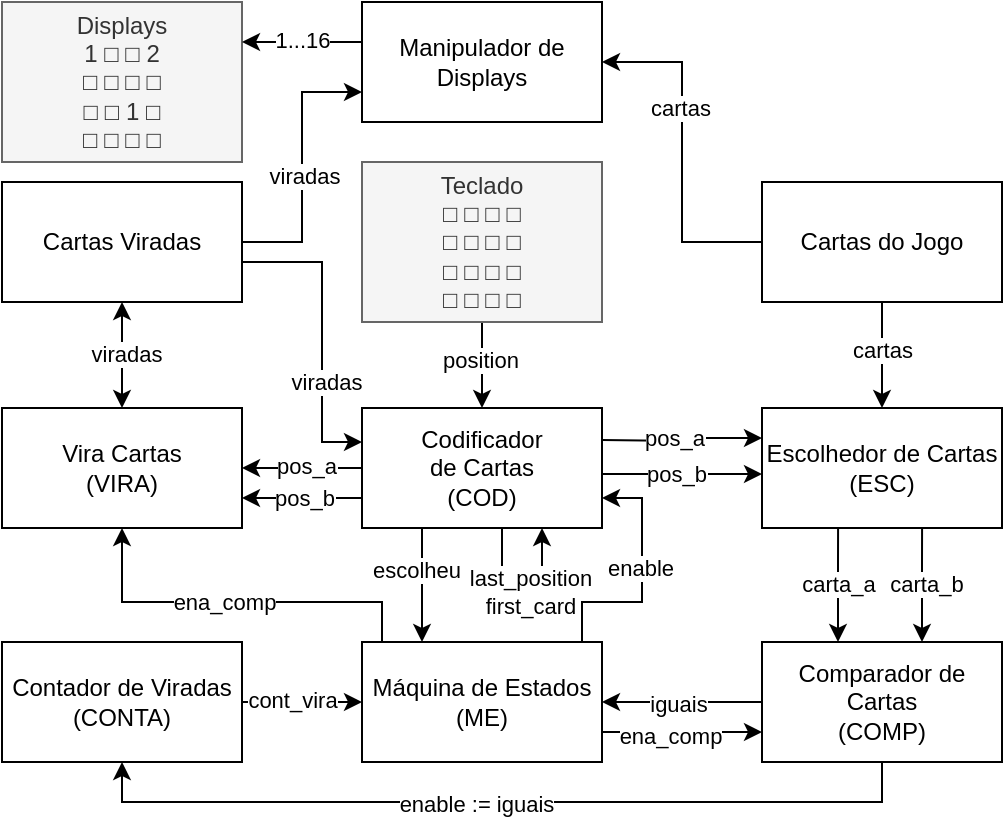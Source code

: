 <mxfile version="22.1.5" type="device">
  <diagram name="Page-1" id="N7zaA0e1mE8q2bTfTRf5">
    <mxGraphModel dx="870" dy="499" grid="1" gridSize="10" guides="1" tooltips="1" connect="1" arrows="1" fold="1" page="1" pageScale="1" pageWidth="850" pageHeight="1100" math="0" shadow="0">
      <root>
        <mxCell id="0" />
        <mxCell id="1" parent="0" />
        <mxCell id="DHe2k0r-JFgGbAx9RTZN-88" value="" style="edgeStyle=orthogonalEdgeStyle;rounded=0;orthogonalLoop=1;jettySize=auto;html=1;" edge="1" parent="1" source="DHe2k0r-JFgGbAx9RTZN-50" target="DHe2k0r-JFgGbAx9RTZN-87">
          <mxGeometry relative="1" as="geometry" />
        </mxCell>
        <mxCell id="DHe2k0r-JFgGbAx9RTZN-89" value="position" style="edgeLabel;html=1;align=center;verticalAlign=middle;resizable=0;points=[];" vertex="1" connectable="0" parent="DHe2k0r-JFgGbAx9RTZN-88">
          <mxGeometry x="-0.125" y="-1" relative="1" as="geometry">
            <mxPoint as="offset" />
          </mxGeometry>
        </mxCell>
        <mxCell id="DHe2k0r-JFgGbAx9RTZN-50" value="Teclado&lt;br&gt;□&amp;nbsp;□&amp;nbsp;□&amp;nbsp;□&lt;br&gt;&lt;b&gt;□&lt;/b&gt;&amp;nbsp;□&amp;nbsp;□&amp;nbsp;□&lt;br style=&quot;border-color: var(--border-color);&quot;&gt;□&amp;nbsp;□&amp;nbsp;□&amp;nbsp;□&lt;br style=&quot;border-color: var(--border-color);&quot;&gt;□&amp;nbsp;□&amp;nbsp;□&amp;nbsp;□" style="rounded=0;whiteSpace=wrap;html=1;fillColor=#f5f5f5;fontColor=#333333;strokeColor=#666666;" vertex="1" parent="1">
          <mxGeometry x="460" y="150" width="120" height="80" as="geometry" />
        </mxCell>
        <mxCell id="DHe2k0r-JFgGbAx9RTZN-59" value="Displays&lt;br&gt;1 □&amp;nbsp;□ 2&lt;br&gt;□&amp;nbsp;□&amp;nbsp;□&amp;nbsp;□&lt;br style=&quot;border-color: var(--border-color);&quot;&gt;□&amp;nbsp;□ 1 □&lt;br style=&quot;border-color: var(--border-color);&quot;&gt;□&amp;nbsp;□&amp;nbsp;□&amp;nbsp;□" style="rounded=0;whiteSpace=wrap;html=1;fillColor=#f5f5f5;fontColor=#333333;strokeColor=#666666;" vertex="1" parent="1">
          <mxGeometry x="280" y="70" width="120" height="80" as="geometry" />
        </mxCell>
        <mxCell id="DHe2k0r-JFgGbAx9RTZN-104" style="edgeStyle=orthogonalEdgeStyle;rounded=0;orthogonalLoop=1;jettySize=auto;html=1;entryX=1;entryY=0.5;entryDx=0;entryDy=0;" edge="1" parent="1" source="DHe2k0r-JFgGbAx9RTZN-87" target="DHe2k0r-JFgGbAx9RTZN-101">
          <mxGeometry relative="1" as="geometry" />
        </mxCell>
        <mxCell id="DHe2k0r-JFgGbAx9RTZN-105" value="pos_a" style="edgeLabel;html=1;align=center;verticalAlign=middle;resizable=0;points=[];" vertex="1" connectable="0" parent="DHe2k0r-JFgGbAx9RTZN-104">
          <mxGeometry x="0.275" relative="1" as="geometry">
            <mxPoint x="10" y="-1" as="offset" />
          </mxGeometry>
        </mxCell>
        <mxCell id="DHe2k0r-JFgGbAx9RTZN-107" style="edgeStyle=orthogonalEdgeStyle;rounded=0;orthogonalLoop=1;jettySize=auto;html=1;entryX=1;entryY=0.75;entryDx=0;entryDy=0;" edge="1" parent="1" source="DHe2k0r-JFgGbAx9RTZN-87" target="DHe2k0r-JFgGbAx9RTZN-101">
          <mxGeometry relative="1" as="geometry">
            <Array as="points">
              <mxPoint x="440" y="318" />
              <mxPoint x="440" y="318" />
            </Array>
          </mxGeometry>
        </mxCell>
        <mxCell id="DHe2k0r-JFgGbAx9RTZN-108" value="pos_b" style="edgeLabel;html=1;align=center;verticalAlign=middle;resizable=0;points=[];" vertex="1" connectable="0" parent="DHe2k0r-JFgGbAx9RTZN-107">
          <mxGeometry x="0.129" y="3" relative="1" as="geometry">
            <mxPoint x="5" y="-3" as="offset" />
          </mxGeometry>
        </mxCell>
        <mxCell id="DHe2k0r-JFgGbAx9RTZN-122" value="" style="edgeStyle=orthogonalEdgeStyle;rounded=0;orthogonalLoop=1;jettySize=auto;html=1;entryX=0;entryY=0.25;entryDx=0;entryDy=0;" edge="1" parent="1" target="DHe2k0r-JFgGbAx9RTZN-116">
          <mxGeometry relative="1" as="geometry">
            <mxPoint x="580" y="289" as="sourcePoint" />
            <mxPoint x="640" y="289" as="targetPoint" />
          </mxGeometry>
        </mxCell>
        <mxCell id="DHe2k0r-JFgGbAx9RTZN-126" value="pos_a" style="edgeLabel;html=1;align=center;verticalAlign=middle;resizable=0;points=[];" vertex="1" connectable="0" parent="DHe2k0r-JFgGbAx9RTZN-122">
          <mxGeometry x="0.073" relative="1" as="geometry">
            <mxPoint x="-6" as="offset" />
          </mxGeometry>
        </mxCell>
        <mxCell id="DHe2k0r-JFgGbAx9RTZN-124" style="edgeStyle=orthogonalEdgeStyle;rounded=0;orthogonalLoop=1;jettySize=auto;html=1;entryX=0;entryY=0.5;entryDx=0;entryDy=0;" edge="1" parent="1">
          <mxGeometry relative="1" as="geometry">
            <mxPoint x="580" y="306.04" as="sourcePoint" />
            <mxPoint x="660" y="306" as="targetPoint" />
            <Array as="points" />
          </mxGeometry>
        </mxCell>
        <mxCell id="DHe2k0r-JFgGbAx9RTZN-125" value="pos_b" style="edgeLabel;html=1;align=center;verticalAlign=middle;resizable=0;points=[];" vertex="1" connectable="0" parent="DHe2k0r-JFgGbAx9RTZN-124">
          <mxGeometry x="-0.39" y="-1" relative="1" as="geometry">
            <mxPoint x="12" y="-1" as="offset" />
          </mxGeometry>
        </mxCell>
        <mxCell id="DHe2k0r-JFgGbAx9RTZN-147" style="edgeStyle=orthogonalEdgeStyle;rounded=0;orthogonalLoop=1;jettySize=auto;html=1;entryX=0.25;entryY=0;entryDx=0;entryDy=0;" edge="1" parent="1" source="DHe2k0r-JFgGbAx9RTZN-87" target="DHe2k0r-JFgGbAx9RTZN-95">
          <mxGeometry relative="1" as="geometry">
            <Array as="points">
              <mxPoint x="490" y="350" />
              <mxPoint x="490" y="350" />
            </Array>
          </mxGeometry>
        </mxCell>
        <mxCell id="DHe2k0r-JFgGbAx9RTZN-148" value="escolheu" style="edgeLabel;html=1;align=center;verticalAlign=middle;resizable=0;points=[];" vertex="1" connectable="0" parent="DHe2k0r-JFgGbAx9RTZN-147">
          <mxGeometry x="-0.27" y="-3" relative="1" as="geometry">
            <mxPoint as="offset" />
          </mxGeometry>
        </mxCell>
        <mxCell id="DHe2k0r-JFgGbAx9RTZN-87" value="Codificador&lt;br&gt;de Cartas&lt;br&gt;(COD)" style="whiteSpace=wrap;html=1;rounded=0;" vertex="1" parent="1">
          <mxGeometry x="460" y="273" width="120" height="60" as="geometry" />
        </mxCell>
        <mxCell id="DHe2k0r-JFgGbAx9RTZN-90" style="edgeStyle=orthogonalEdgeStyle;rounded=0;orthogonalLoop=1;jettySize=auto;html=1;entryX=0.75;entryY=1;entryDx=0;entryDy=0;" edge="1" parent="1" source="DHe2k0r-JFgGbAx9RTZN-87" target="DHe2k0r-JFgGbAx9RTZN-87">
          <mxGeometry relative="1" as="geometry">
            <mxPoint x="570" y="390" as="targetPoint" />
            <Array as="points">
              <mxPoint x="530" y="370" />
              <mxPoint x="550" y="370" />
            </Array>
          </mxGeometry>
        </mxCell>
        <mxCell id="DHe2k0r-JFgGbAx9RTZN-91" value="last_position&lt;br&gt;first_card" style="edgeLabel;html=1;align=center;verticalAlign=middle;resizable=0;points=[];" vertex="1" connectable="0" parent="DHe2k0r-JFgGbAx9RTZN-90">
          <mxGeometry x="-0.066" relative="1" as="geometry">
            <mxPoint x="7" y="-5" as="offset" />
          </mxGeometry>
        </mxCell>
        <mxCell id="DHe2k0r-JFgGbAx9RTZN-93" value="" style="edgeStyle=orthogonalEdgeStyle;rounded=0;orthogonalLoop=1;jettySize=auto;html=1;" edge="1" parent="1" source="DHe2k0r-JFgGbAx9RTZN-92" target="DHe2k0r-JFgGbAx9RTZN-87">
          <mxGeometry relative="1" as="geometry">
            <Array as="points">
              <mxPoint x="440" y="200" />
              <mxPoint x="440" y="290" />
            </Array>
          </mxGeometry>
        </mxCell>
        <mxCell id="DHe2k0r-JFgGbAx9RTZN-94" value="viradas" style="edgeLabel;html=1;align=center;verticalAlign=middle;resizable=0;points=[];" vertex="1" connectable="0" parent="DHe2k0r-JFgGbAx9RTZN-93">
          <mxGeometry x="-0.247" relative="1" as="geometry">
            <mxPoint x="2" y="43" as="offset" />
          </mxGeometry>
        </mxCell>
        <mxCell id="DHe2k0r-JFgGbAx9RTZN-113" value="" style="edgeStyle=orthogonalEdgeStyle;rounded=0;orthogonalLoop=1;jettySize=auto;html=1;startArrow=classic;startFill=1;" edge="1" parent="1" source="DHe2k0r-JFgGbAx9RTZN-92" target="DHe2k0r-JFgGbAx9RTZN-101">
          <mxGeometry relative="1" as="geometry" />
        </mxCell>
        <mxCell id="DHe2k0r-JFgGbAx9RTZN-114" value="viradas" style="edgeLabel;html=1;align=center;verticalAlign=middle;resizable=0;points=[];" vertex="1" connectable="0" parent="DHe2k0r-JFgGbAx9RTZN-113">
          <mxGeometry x="-0.207" y="2" relative="1" as="geometry">
            <mxPoint y="5" as="offset" />
          </mxGeometry>
        </mxCell>
        <mxCell id="DHe2k0r-JFgGbAx9RTZN-174" style="edgeStyle=orthogonalEdgeStyle;rounded=0;orthogonalLoop=1;jettySize=auto;html=1;entryX=0;entryY=0.75;entryDx=0;entryDy=0;" edge="1" parent="1" source="DHe2k0r-JFgGbAx9RTZN-92" target="DHe2k0r-JFgGbAx9RTZN-171">
          <mxGeometry relative="1" as="geometry" />
        </mxCell>
        <mxCell id="DHe2k0r-JFgGbAx9RTZN-175" value="viradas" style="edgeLabel;html=1;align=center;verticalAlign=middle;resizable=0;points=[];" vertex="1" connectable="0" parent="DHe2k0r-JFgGbAx9RTZN-174">
          <mxGeometry x="-0.062" y="-1" relative="1" as="geometry">
            <mxPoint as="offset" />
          </mxGeometry>
        </mxCell>
        <mxCell id="DHe2k0r-JFgGbAx9RTZN-92" value="Cartas Viradas" style="whiteSpace=wrap;html=1;rounded=0;" vertex="1" parent="1">
          <mxGeometry x="280" y="160" width="120" height="60" as="geometry" />
        </mxCell>
        <mxCell id="DHe2k0r-JFgGbAx9RTZN-150" style="edgeStyle=orthogonalEdgeStyle;rounded=0;orthogonalLoop=1;jettySize=auto;html=1;entryX=1;entryY=0.75;entryDx=0;entryDy=0;" edge="1" parent="1" source="DHe2k0r-JFgGbAx9RTZN-95" target="DHe2k0r-JFgGbAx9RTZN-87">
          <mxGeometry relative="1" as="geometry">
            <Array as="points">
              <mxPoint x="570" y="370" />
              <mxPoint x="600" y="370" />
              <mxPoint x="600" y="318" />
            </Array>
          </mxGeometry>
        </mxCell>
        <mxCell id="DHe2k0r-JFgGbAx9RTZN-151" value="enable" style="edgeLabel;html=1;align=center;verticalAlign=middle;resizable=0;points=[];" vertex="1" connectable="0" parent="DHe2k0r-JFgGbAx9RTZN-150">
          <mxGeometry x="0.098" y="1" relative="1" as="geometry">
            <mxPoint as="offset" />
          </mxGeometry>
        </mxCell>
        <mxCell id="DHe2k0r-JFgGbAx9RTZN-152" style="edgeStyle=orthogonalEdgeStyle;rounded=0;orthogonalLoop=1;jettySize=auto;html=1;entryX=0;entryY=0.75;entryDx=0;entryDy=0;" edge="1" parent="1" source="DHe2k0r-JFgGbAx9RTZN-95" target="DHe2k0r-JFgGbAx9RTZN-129">
          <mxGeometry relative="1" as="geometry">
            <Array as="points">
              <mxPoint x="600" y="435" />
              <mxPoint x="600" y="435" />
            </Array>
          </mxGeometry>
        </mxCell>
        <mxCell id="DHe2k0r-JFgGbAx9RTZN-153" value="ena_comp" style="edgeLabel;html=1;align=center;verticalAlign=middle;resizable=0;points=[];" vertex="1" connectable="0" parent="DHe2k0r-JFgGbAx9RTZN-152">
          <mxGeometry x="-0.327" y="-2" relative="1" as="geometry">
            <mxPoint x="7" as="offset" />
          </mxGeometry>
        </mxCell>
        <mxCell id="DHe2k0r-JFgGbAx9RTZN-156" style="edgeStyle=orthogonalEdgeStyle;rounded=0;orthogonalLoop=1;jettySize=auto;html=1;entryX=0.5;entryY=1;entryDx=0;entryDy=0;" edge="1" parent="1" source="DHe2k0r-JFgGbAx9RTZN-95" target="DHe2k0r-JFgGbAx9RTZN-101">
          <mxGeometry relative="1" as="geometry">
            <Array as="points">
              <mxPoint x="470" y="370" />
              <mxPoint x="340" y="370" />
            </Array>
          </mxGeometry>
        </mxCell>
        <mxCell id="DHe2k0r-JFgGbAx9RTZN-157" value="ena_comp" style="edgeLabel;html=1;align=center;verticalAlign=middle;resizable=0;points=[];" vertex="1" connectable="0" parent="DHe2k0r-JFgGbAx9RTZN-156">
          <mxGeometry x="0.083" y="1" relative="1" as="geometry">
            <mxPoint x="2" y="-1" as="offset" />
          </mxGeometry>
        </mxCell>
        <mxCell id="DHe2k0r-JFgGbAx9RTZN-95" value="Máquina de Estados&lt;br&gt;(ME)" style="whiteSpace=wrap;html=1;rounded=0;" vertex="1" parent="1">
          <mxGeometry x="460" y="390" width="120" height="60" as="geometry" />
        </mxCell>
        <mxCell id="DHe2k0r-JFgGbAx9RTZN-101" value="Vira Cartas&lt;br&gt;(VIRA)" style="whiteSpace=wrap;html=1;rounded=0;" vertex="1" parent="1">
          <mxGeometry x="280" y="273" width="120" height="60" as="geometry" />
        </mxCell>
        <mxCell id="DHe2k0r-JFgGbAx9RTZN-127" value="" style="edgeStyle=orthogonalEdgeStyle;rounded=0;orthogonalLoop=1;jettySize=auto;html=1;" edge="1" parent="1" source="DHe2k0r-JFgGbAx9RTZN-115" target="DHe2k0r-JFgGbAx9RTZN-116">
          <mxGeometry relative="1" as="geometry" />
        </mxCell>
        <mxCell id="DHe2k0r-JFgGbAx9RTZN-128" value="cartas" style="edgeLabel;html=1;align=center;verticalAlign=middle;resizable=0;points=[];" vertex="1" connectable="0" parent="DHe2k0r-JFgGbAx9RTZN-127">
          <mxGeometry x="-0.087" relative="1" as="geometry">
            <mxPoint as="offset" />
          </mxGeometry>
        </mxCell>
        <mxCell id="DHe2k0r-JFgGbAx9RTZN-172" style="edgeStyle=orthogonalEdgeStyle;rounded=0;orthogonalLoop=1;jettySize=auto;html=1;entryX=1;entryY=0.5;entryDx=0;entryDy=0;" edge="1" parent="1" source="DHe2k0r-JFgGbAx9RTZN-115" target="DHe2k0r-JFgGbAx9RTZN-171">
          <mxGeometry relative="1" as="geometry" />
        </mxCell>
        <mxCell id="DHe2k0r-JFgGbAx9RTZN-173" value="cartas" style="edgeLabel;html=1;align=center;verticalAlign=middle;resizable=0;points=[];" vertex="1" connectable="0" parent="DHe2k0r-JFgGbAx9RTZN-172">
          <mxGeometry x="0.257" y="1" relative="1" as="geometry">
            <mxPoint as="offset" />
          </mxGeometry>
        </mxCell>
        <mxCell id="DHe2k0r-JFgGbAx9RTZN-115" value="Cartas do Jogo" style="whiteSpace=wrap;html=1;rounded=0;" vertex="1" parent="1">
          <mxGeometry x="660" y="160" width="120" height="60" as="geometry" />
        </mxCell>
        <mxCell id="DHe2k0r-JFgGbAx9RTZN-159" style="edgeStyle=orthogonalEdgeStyle;rounded=0;orthogonalLoop=1;jettySize=auto;html=1;entryX=0.25;entryY=0;entryDx=0;entryDy=0;" edge="1" parent="1">
          <mxGeometry relative="1" as="geometry">
            <mxPoint x="698.04" y="333" as="sourcePoint" />
            <mxPoint x="698" y="390" as="targetPoint" />
            <Array as="points">
              <mxPoint x="698" y="350" />
              <mxPoint x="698" y="350" />
            </Array>
          </mxGeometry>
        </mxCell>
        <mxCell id="DHe2k0r-JFgGbAx9RTZN-160" value="carta_a" style="edgeLabel;html=1;align=center;verticalAlign=middle;resizable=0;points=[];" vertex="1" connectable="0" parent="DHe2k0r-JFgGbAx9RTZN-159">
          <mxGeometry x="-0.018" relative="1" as="geometry">
            <mxPoint as="offset" />
          </mxGeometry>
        </mxCell>
        <mxCell id="DHe2k0r-JFgGbAx9RTZN-161" style="edgeStyle=orthogonalEdgeStyle;rounded=0;orthogonalLoop=1;jettySize=auto;html=1;entryX=0.75;entryY=0;entryDx=0;entryDy=0;" edge="1" parent="1">
          <mxGeometry relative="1" as="geometry">
            <mxPoint x="740.04" y="333" as="sourcePoint" />
            <mxPoint x="740" y="390" as="targetPoint" />
            <Array as="points">
              <mxPoint x="740" y="350" />
              <mxPoint x="740" y="350" />
            </Array>
          </mxGeometry>
        </mxCell>
        <mxCell id="DHe2k0r-JFgGbAx9RTZN-162" value="carta_b" style="edgeLabel;html=1;align=center;verticalAlign=middle;resizable=0;points=[];" vertex="1" connectable="0" parent="DHe2k0r-JFgGbAx9RTZN-161">
          <mxGeometry x="-0.018" y="2" relative="1" as="geometry">
            <mxPoint as="offset" />
          </mxGeometry>
        </mxCell>
        <mxCell id="DHe2k0r-JFgGbAx9RTZN-116" value="Escolhedor de Cartas&lt;br&gt;(ESC)" style="whiteSpace=wrap;html=1;rounded=0;" vertex="1" parent="1">
          <mxGeometry x="660" y="273" width="120" height="60" as="geometry" />
        </mxCell>
        <mxCell id="DHe2k0r-JFgGbAx9RTZN-154" style="edgeStyle=orthogonalEdgeStyle;rounded=0;orthogonalLoop=1;jettySize=auto;html=1;entryX=1;entryY=0.5;entryDx=0;entryDy=0;" edge="1" parent="1" source="DHe2k0r-JFgGbAx9RTZN-129" target="DHe2k0r-JFgGbAx9RTZN-95">
          <mxGeometry relative="1" as="geometry" />
        </mxCell>
        <mxCell id="DHe2k0r-JFgGbAx9RTZN-155" value="iguais" style="edgeLabel;html=1;align=center;verticalAlign=middle;resizable=0;points=[];" vertex="1" connectable="0" parent="DHe2k0r-JFgGbAx9RTZN-154">
          <mxGeometry x="0.3" y="1" relative="1" as="geometry">
            <mxPoint x="10" as="offset" />
          </mxGeometry>
        </mxCell>
        <mxCell id="DHe2k0r-JFgGbAx9RTZN-167" style="edgeStyle=orthogonalEdgeStyle;rounded=0;orthogonalLoop=1;jettySize=auto;html=1;entryX=0.5;entryY=1;entryDx=0;entryDy=0;" edge="1" parent="1" source="DHe2k0r-JFgGbAx9RTZN-129" target="DHe2k0r-JFgGbAx9RTZN-163">
          <mxGeometry relative="1" as="geometry">
            <Array as="points">
              <mxPoint x="720" y="470" />
              <mxPoint x="340" y="470" />
            </Array>
          </mxGeometry>
        </mxCell>
        <mxCell id="DHe2k0r-JFgGbAx9RTZN-168" value="enable := iguais" style="edgeLabel;html=1;align=center;verticalAlign=middle;resizable=0;points=[];" vertex="1" connectable="0" parent="DHe2k0r-JFgGbAx9RTZN-167">
          <mxGeometry x="0.386" y="2" relative="1" as="geometry">
            <mxPoint x="68" y="-1" as="offset" />
          </mxGeometry>
        </mxCell>
        <mxCell id="DHe2k0r-JFgGbAx9RTZN-129" value="Comparador de Cartas&lt;br&gt;(COMP)" style="whiteSpace=wrap;html=1;rounded=0;" vertex="1" parent="1">
          <mxGeometry x="660" y="390" width="120" height="60" as="geometry" />
        </mxCell>
        <mxCell id="DHe2k0r-JFgGbAx9RTZN-169" value="" style="edgeStyle=orthogonalEdgeStyle;rounded=0;orthogonalLoop=1;jettySize=auto;html=1;" edge="1" parent="1" source="DHe2k0r-JFgGbAx9RTZN-163" target="DHe2k0r-JFgGbAx9RTZN-95">
          <mxGeometry relative="1" as="geometry" />
        </mxCell>
        <mxCell id="DHe2k0r-JFgGbAx9RTZN-170" value="cont_vira" style="edgeLabel;html=1;align=center;verticalAlign=middle;resizable=0;points=[];" vertex="1" connectable="0" parent="DHe2k0r-JFgGbAx9RTZN-169">
          <mxGeometry x="-0.087" y="1" relative="1" as="geometry">
            <mxPoint x="-3" as="offset" />
          </mxGeometry>
        </mxCell>
        <mxCell id="DHe2k0r-JFgGbAx9RTZN-163" value="Contador de Viradas&lt;br&gt;(CONTA)" style="whiteSpace=wrap;html=1;rounded=0;" vertex="1" parent="1">
          <mxGeometry x="280" y="390" width="120" height="60" as="geometry" />
        </mxCell>
        <mxCell id="DHe2k0r-JFgGbAx9RTZN-179" style="edgeStyle=orthogonalEdgeStyle;rounded=0;orthogonalLoop=1;jettySize=auto;html=1;entryX=1;entryY=0.25;entryDx=0;entryDy=0;" edge="1" parent="1" source="DHe2k0r-JFgGbAx9RTZN-171" target="DHe2k0r-JFgGbAx9RTZN-59">
          <mxGeometry relative="1" as="geometry">
            <Array as="points">
              <mxPoint x="440" y="90" />
              <mxPoint x="440" y="90" />
            </Array>
          </mxGeometry>
        </mxCell>
        <mxCell id="DHe2k0r-JFgGbAx9RTZN-180" value="1...16" style="edgeLabel;html=1;align=center;verticalAlign=middle;resizable=0;points=[];" vertex="1" connectable="0" parent="DHe2k0r-JFgGbAx9RTZN-179">
          <mxGeometry x="0.167" y="-1" relative="1" as="geometry">
            <mxPoint x="5" as="offset" />
          </mxGeometry>
        </mxCell>
        <mxCell id="DHe2k0r-JFgGbAx9RTZN-171" value="Manipulador de Displays" style="whiteSpace=wrap;html=1;rounded=0;" vertex="1" parent="1">
          <mxGeometry x="460" y="70" width="120" height="60" as="geometry" />
        </mxCell>
      </root>
    </mxGraphModel>
  </diagram>
</mxfile>
